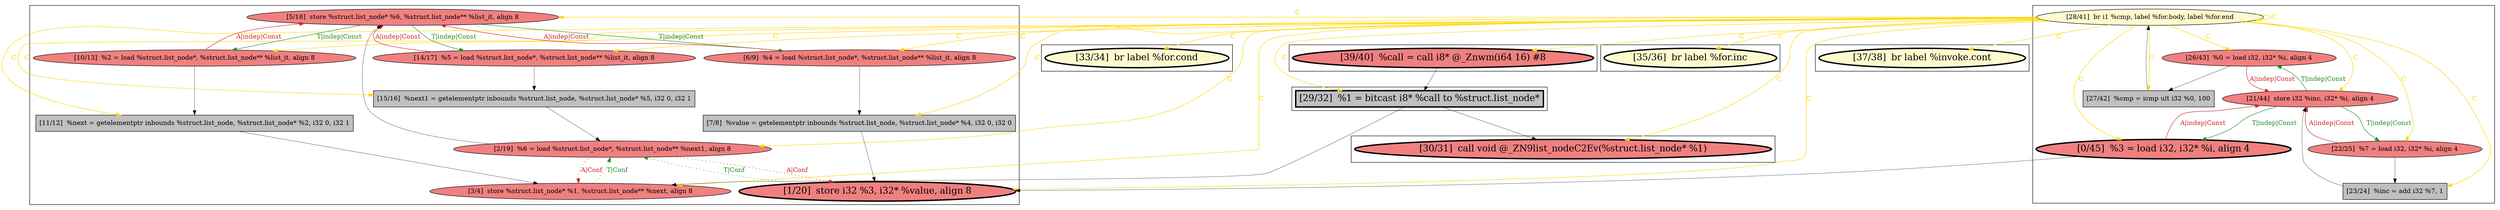
digraph G {



node1058->node1052 [style=solid,color=gold,label="C",penwidth=1.0,fontcolor=gold ]
node1058->node1057 [style=solid,color=gold,label="C",penwidth=1.0,fontcolor=gold ]
node1048->node1047 [style=solid,color=forestgreen,label="T|indep|Const",penwidth=1.0,fontcolor=forestgreen ]
node1048->node1041 [style=solid,color=forestgreen,label="T|indep|Const",penwidth=1.0,fontcolor=forestgreen ]
node1041->node1048 [style=solid,color=firebrick3,label="A|indep|Const",penwidth=1.0,fontcolor=firebrick3 ]
node1048->node1049 [style=solid,color=forestgreen,label="T|indep|Const",penwidth=1.0,fontcolor=forestgreen ]
node1052->node1053 [style=solid,color=firebrick3,label="A|indep|Const",penwidth=1.0,fontcolor=firebrick3 ]
node1053->node1052 [style=solid,color=forestgreen,label="T|indep|Const",penwidth=1.0,fontcolor=forestgreen ]
node1046->node1043 [style=dotted,color=firebrick3,label="A|Conf",penwidth=1.0,fontcolor=firebrick3 ]
node1054->node1043 [style=solid,color=black,label="",penwidth=0.5,fontcolor=black ]
node1049->node1044 [style=solid,color=black,label="",penwidth=0.5,fontcolor=black ]
node1058->node1043 [style=solid,color=gold,label="C",penwidth=1.0,fontcolor=gold ]
node1058->node1056 [style=solid,color=gold,label="C",penwidth=1.0,fontcolor=gold ]
node1058->node1051 [style=solid,color=gold,label="C",penwidth=1.0,fontcolor=gold ]
node1054->node1053 [style=solid,color=firebrick3,label="A|indep|Const",penwidth=1.0,fontcolor=firebrick3 ]
node1060->node1045 [style=solid,color=black,label="",penwidth=0.5,fontcolor=black ]
node1058->node1047 [style=solid,color=gold,label="C",penwidth=1.0,fontcolor=gold ]
node1043->node1046 [style=dotted,color=forestgreen,label="T|Conf",penwidth=1.0,fontcolor=forestgreen ]
node1042->node1043 [style=solid,color=black,label="",penwidth=0.5,fontcolor=black ]
node1046->node1048 [style=solid,color=black,label="",penwidth=0.5,fontcolor=black ]
node1058->node1050 [style=solid,color=gold,label="C",penwidth=1.0,fontcolor=gold ]
node1058->node1061 [style=solid,color=gold,label="C",penwidth=1.0,fontcolor=gold ]
node1058->node1040 [style=solid,color=gold,label="C",penwidth=1.0,fontcolor=gold ]
node1058->node1042 [style=solid,color=gold,label="C",penwidth=1.0,fontcolor=gold ]
node1058->node1039 [style=solid,color=gold,label="C",penwidth=1.0,fontcolor=gold ]
node1053->node1057 [style=solid,color=forestgreen,label="T|indep|Const",penwidth=1.0,fontcolor=forestgreen ]
node1058->node1053 [style=solid,color=gold,label="C",penwidth=1.0,fontcolor=gold ]
node1040->node1046 [style=solid,color=black,label="",penwidth=0.5,fontcolor=black ]
node1047->node1040 [style=solid,color=black,label="",penwidth=0.5,fontcolor=black ]
node1058->node1060 [style=solid,color=gold,label="C",penwidth=1.0,fontcolor=gold ]
node1058->node1046 [style=solid,color=gold,label="C",penwidth=1.0,fontcolor=gold ]
node1058->node1055 [style=solid,color=gold,label="C",penwidth=1.0,fontcolor=gold ]
node1053->node1054 [style=solid,color=forestgreen,label="T|indep|Const",penwidth=1.0,fontcolor=forestgreen ]
node1058->node1041 [style=solid,color=gold,label="C",penwidth=1.0,fontcolor=gold ]
node1058->node1058 [style=solid,color=gold,label="C",penwidth=1.0,fontcolor=gold ]
node1052->node1056 [style=solid,color=black,label="",penwidth=0.5,fontcolor=black ]
node1049->node1048 [style=solid,color=firebrick3,label="A|indep|Const",penwidth=1.0,fontcolor=firebrick3 ]
node1058->node1048 [style=solid,color=gold,label="C",penwidth=1.0,fontcolor=gold ]
node1041->node1042 [style=solid,color=black,label="",penwidth=0.5,fontcolor=black ]
node1046->node1045 [style=dotted,color=firebrick3,label="A|Conf",penwidth=1.0,fontcolor=firebrick3 ]
node1058->node1045 [style=solid,color=gold,label="C",penwidth=1.0,fontcolor=gold ]
node1057->node1055 [style=solid,color=black,label="",penwidth=0.5,fontcolor=black ]
node1045->node1046 [style=dotted,color=forestgreen,label="T|Conf",penwidth=1.0,fontcolor=forestgreen ]
node1056->node1058 [style=solid,color=black,label="",penwidth=0.5,fontcolor=black ]
node1058->node1044 [style=solid,color=gold,label="C",penwidth=1.0,fontcolor=gold ]
node1055->node1053 [style=solid,color=black,label="",penwidth=0.5,fontcolor=black ]
node1047->node1048 [style=solid,color=firebrick3,label="A|indep|Const",penwidth=1.0,fontcolor=firebrick3 ]
node1058->node1059 [style=solid,color=gold,label="C",penwidth=1.0,fontcolor=gold ]
node1058->node1049 [style=solid,color=gold,label="C",penwidth=1.0,fontcolor=gold ]
node1044->node1045 [style=solid,color=black,label="",penwidth=0.5,fontcolor=black ]
node1057->node1053 [style=solid,color=firebrick3,label="A|indep|Const",penwidth=1.0,fontcolor=firebrick3 ]
node1050->node1060 [style=solid,color=black,label="",penwidth=0.5,fontcolor=black ]
node1060->node1039 [style=solid,color=black,label="",penwidth=0.5,fontcolor=black ]
node1058->node1054 [style=solid,color=gold,label="C",penwidth=1.0,fontcolor=gold ]


subgraph cluster7 {


node1061 [penwidth=3.0,fontsize=20,fillcolor=lemonchiffon,label="[35/36]  br label %for.inc",shape=ellipse,style=filled ]



}

subgraph cluster6 {


node1060 [penwidth=3.0,fontsize=20,fillcolor=grey,label="[29/32]  %1 = bitcast i8* %call to %struct.list_node*",shape=rectangle,style=filled ]



}

subgraph cluster0 {


node1039 [penwidth=3.0,fontsize=20,fillcolor=lightcoral,label="[30/31]  call void @_ZN9list_nodeC2Ev(%struct.list_node* %1)",shape=ellipse,style=filled ]



}

subgraph cluster5 {


node1059 [penwidth=3.0,fontsize=20,fillcolor=lemonchiffon,label="[37/38]  br label %invoke.cont",shape=ellipse,style=filled ]



}

subgraph cluster1 {


node1049 [fillcolor=lightcoral,label="[10/13]  %2 = load %struct.list_node*, %struct.list_node** %list_it, align 8",shape=ellipse,style=filled ]
node1048 [fillcolor=lightcoral,label="[5/18]  store %struct.list_node* %6, %struct.list_node** %list_it, align 8",shape=ellipse,style=filled ]
node1047 [fillcolor=lightcoral,label="[14/17]  %5 = load %struct.list_node*, %struct.list_node** %list_it, align 8",shape=ellipse,style=filled ]
node1046 [fillcolor=lightcoral,label="[2/19]  %6 = load %struct.list_node*, %struct.list_node** %next1, align 8",shape=ellipse,style=filled ]
node1041 [fillcolor=lightcoral,label="[6/9]  %4 = load %struct.list_node*, %struct.list_node** %list_it, align 8",shape=ellipse,style=filled ]
node1040 [fillcolor=grey,label="[15/16]  %next1 = getelementptr inbounds %struct.list_node, %struct.list_node* %5, i32 0, i32 1",shape=rectangle,style=filled ]
node1042 [fillcolor=grey,label="[7/8]  %value = getelementptr inbounds %struct.list_node, %struct.list_node* %4, i32 0, i32 0",shape=rectangle,style=filled ]
node1043 [penwidth=3.0,fontsize=20,fillcolor=lightcoral,label="[1/20]  store i32 %3, i32* %value, align 8",shape=ellipse,style=filled ]
node1044 [fillcolor=grey,label="[11/12]  %next = getelementptr inbounds %struct.list_node, %struct.list_node* %2, i32 0, i32 1",shape=rectangle,style=filled ]
node1045 [fillcolor=lightcoral,label="[3/4]  store %struct.list_node* %1, %struct.list_node** %next, align 8",shape=ellipse,style=filled ]



}

subgraph cluster2 {


node1050 [penwidth=3.0,fontsize=20,fillcolor=lightcoral,label="[39/40]  %call = call i8* @_Znwm(i64 16) #8",shape=ellipse,style=filled ]



}

subgraph cluster3 {


node1051 [penwidth=3.0,fontsize=20,fillcolor=lemonchiffon,label="[33/34]  br label %for.cond",shape=ellipse,style=filled ]



}

subgraph cluster4 {


node1058 [fillcolor=lemonchiffon,label="[28/41]  br i1 %cmp, label %for.body, label %for.end",shape=ellipse,style=filled ]
node1053 [fillcolor=lightcoral,label="[21/44]  store i32 %inc, i32* %i, align 4",shape=ellipse,style=filled ]
node1052 [fillcolor=lightcoral,label="[26/43]  %0 = load i32, i32* %i, align 4",shape=ellipse,style=filled ]
node1055 [fillcolor=grey,label="[23/24]  %inc = add i32 %7, 1",shape=rectangle,style=filled ]
node1054 [penwidth=3.0,fontsize=20,fillcolor=lightcoral,label="[0/45]  %3 = load i32, i32* %i, align 4",shape=ellipse,style=filled ]
node1056 [fillcolor=grey,label="[27/42]  %cmp = icmp ult i32 %0, 100",shape=rectangle,style=filled ]
node1057 [fillcolor=lightcoral,label="[22/25]  %7 = load i32, i32* %i, align 4",shape=ellipse,style=filled ]



}

}
